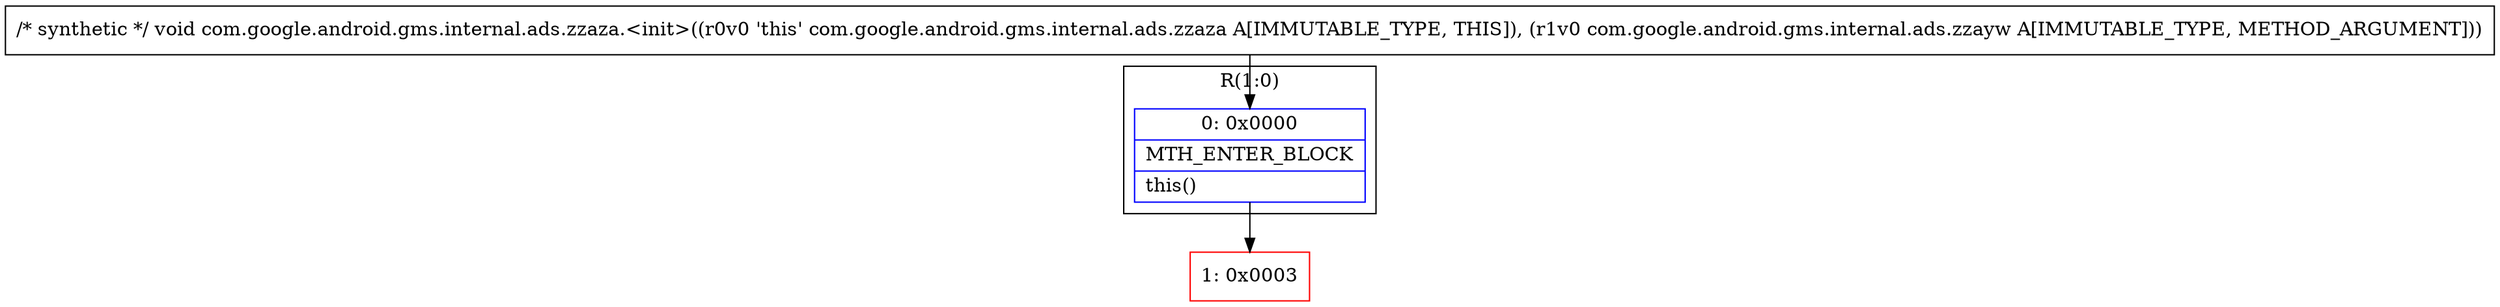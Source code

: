 digraph "CFG forcom.google.android.gms.internal.ads.zzaza.\<init\>(Lcom\/google\/android\/gms\/internal\/ads\/zzayw;)V" {
subgraph cluster_Region_1530168867 {
label = "R(1:0)";
node [shape=record,color=blue];
Node_0 [shape=record,label="{0\:\ 0x0000|MTH_ENTER_BLOCK\l|this()\l}"];
}
Node_1 [shape=record,color=red,label="{1\:\ 0x0003}"];
MethodNode[shape=record,label="{\/* synthetic *\/ void com.google.android.gms.internal.ads.zzaza.\<init\>((r0v0 'this' com.google.android.gms.internal.ads.zzaza A[IMMUTABLE_TYPE, THIS]), (r1v0 com.google.android.gms.internal.ads.zzayw A[IMMUTABLE_TYPE, METHOD_ARGUMENT])) }"];
MethodNode -> Node_0;
Node_0 -> Node_1;
}

